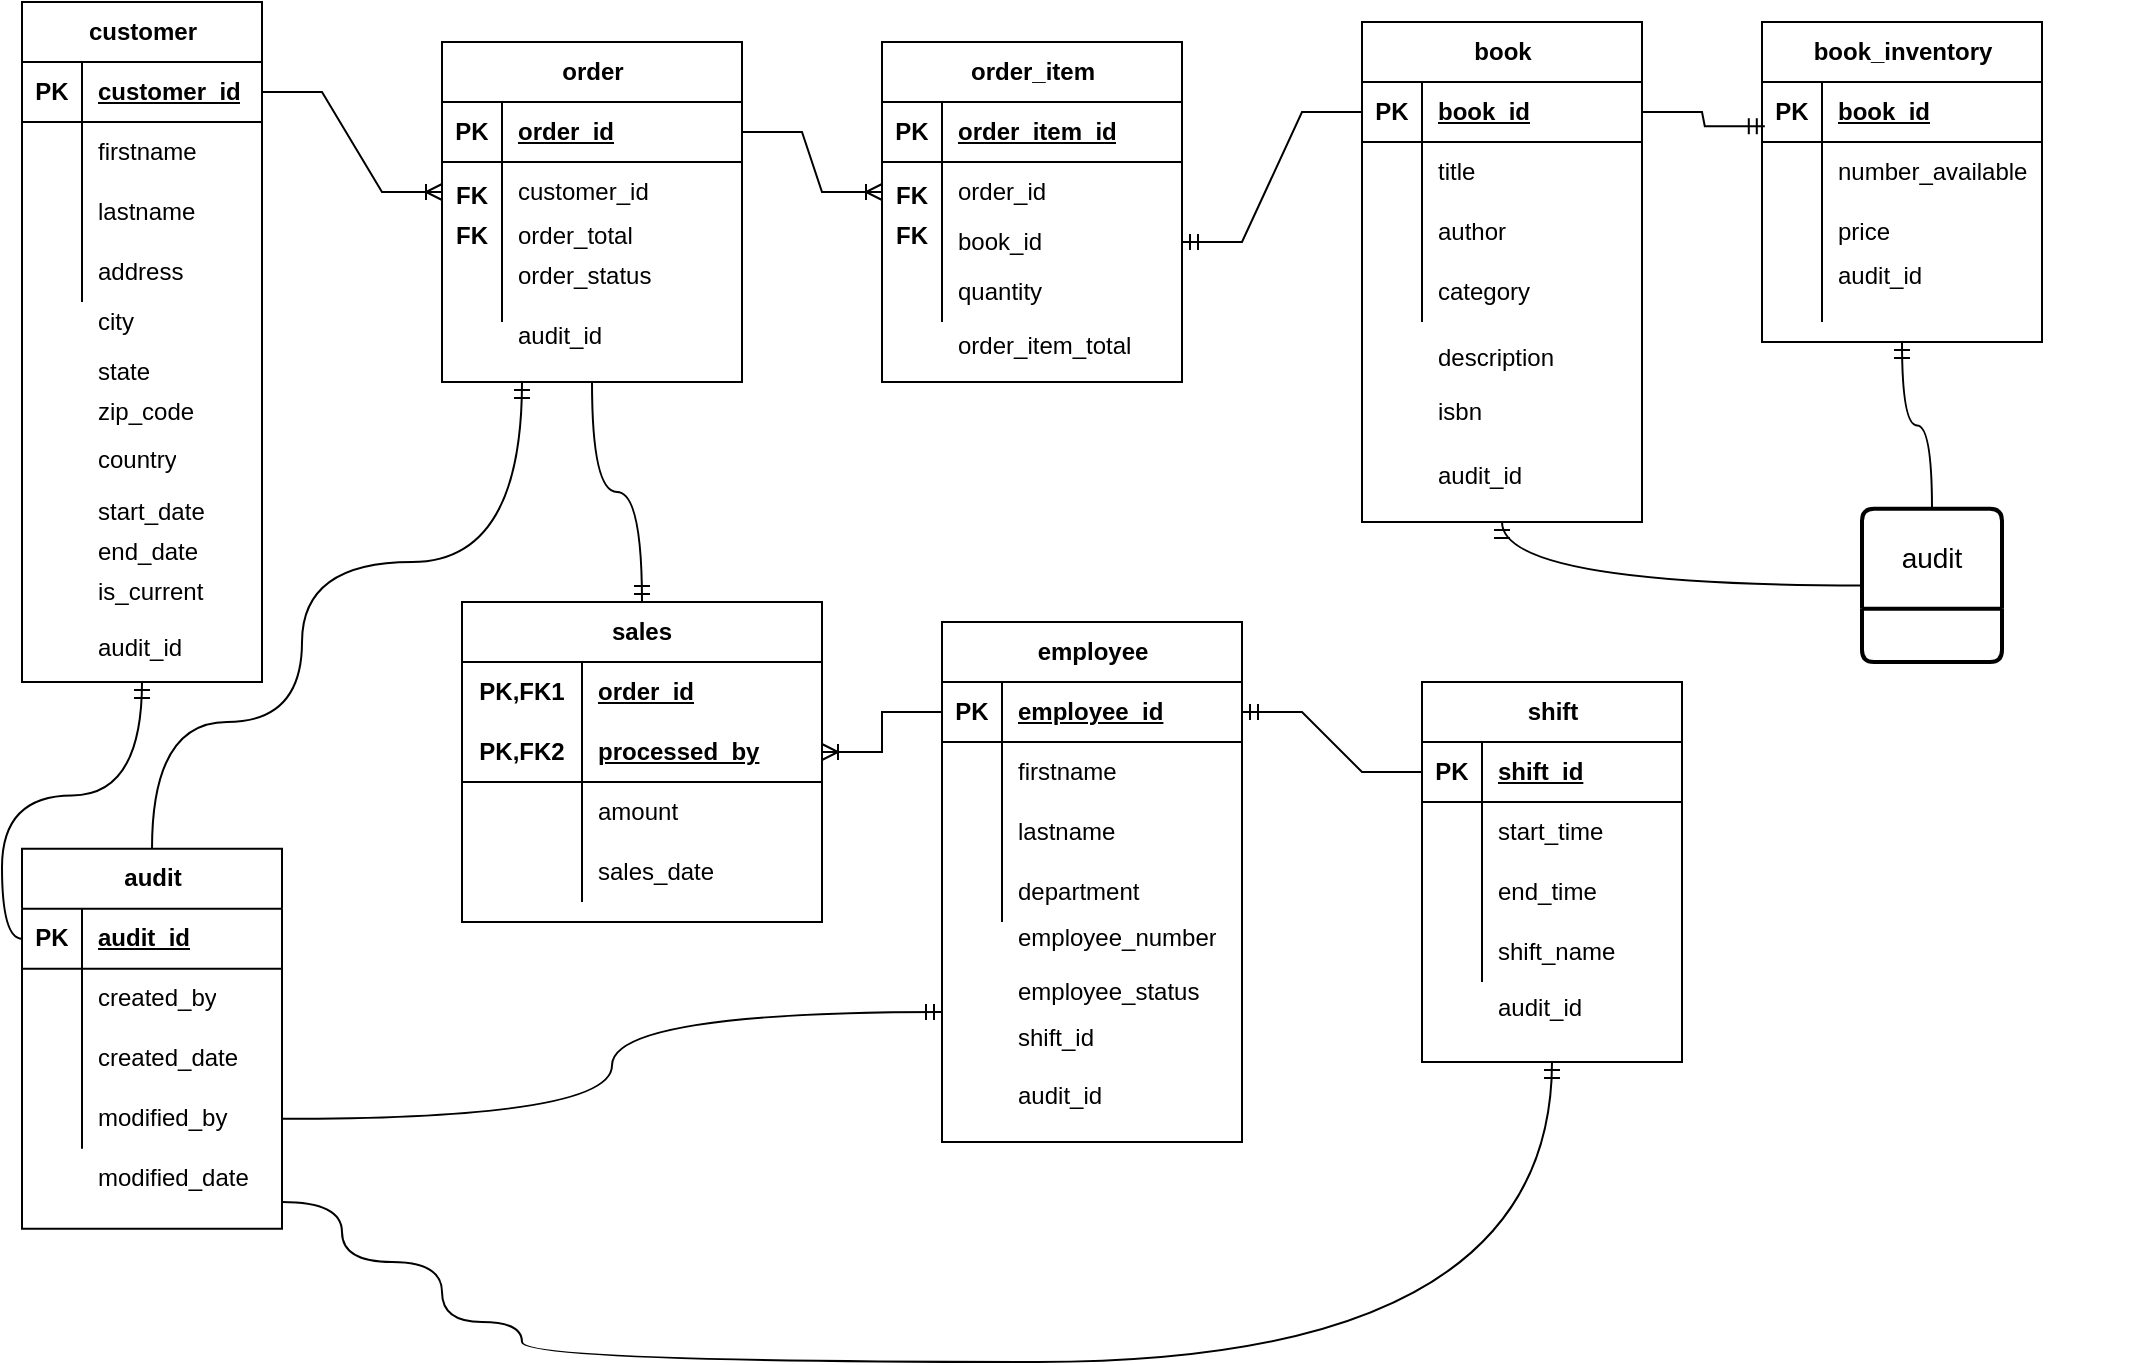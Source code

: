 <mxfile version="24.7.16">
  <diagram name="Page-1" id="mZBxmI2gjJFTbjPJan59">
    <mxGraphModel dx="1238" dy="1202" grid="1" gridSize="10" guides="1" tooltips="1" connect="1" arrows="1" fold="1" page="1" pageScale="1" pageWidth="2336" pageHeight="1654" math="0" shadow="0">
      <root>
        <mxCell id="0" />
        <mxCell id="1" parent="0" />
        <mxCell id="XZFYFBK-q6o-lH9ETKiL-27" value="audit" style="shape=table;startSize=30;container=1;collapsible=1;childLayout=tableLayout;fixedRows=1;rowLines=0;fontStyle=1;align=center;resizeLast=1;html=1;" vertex="1" parent="1">
          <mxGeometry x="60" y="443.41" width="130" height="190" as="geometry" />
        </mxCell>
        <mxCell id="XZFYFBK-q6o-lH9ETKiL-28" value="" style="shape=tableRow;horizontal=0;startSize=0;swimlaneHead=0;swimlaneBody=0;fillColor=none;collapsible=0;dropTarget=0;points=[[0,0.5],[1,0.5]];portConstraint=eastwest;top=0;left=0;right=0;bottom=1;" vertex="1" parent="XZFYFBK-q6o-lH9ETKiL-27">
          <mxGeometry y="30" width="130" height="30" as="geometry" />
        </mxCell>
        <mxCell id="XZFYFBK-q6o-lH9ETKiL-29" value="PK" style="shape=partialRectangle;connectable=0;fillColor=none;top=0;left=0;bottom=0;right=0;fontStyle=1;overflow=hidden;whiteSpace=wrap;html=1;" vertex="1" parent="XZFYFBK-q6o-lH9ETKiL-28">
          <mxGeometry width="30" height="30" as="geometry">
            <mxRectangle width="30" height="30" as="alternateBounds" />
          </mxGeometry>
        </mxCell>
        <mxCell id="XZFYFBK-q6o-lH9ETKiL-30" value="audit_id" style="shape=partialRectangle;connectable=0;fillColor=none;top=0;left=0;bottom=0;right=0;align=left;spacingLeft=6;fontStyle=5;overflow=hidden;whiteSpace=wrap;html=1;" vertex="1" parent="XZFYFBK-q6o-lH9ETKiL-28">
          <mxGeometry x="30" width="100" height="30" as="geometry">
            <mxRectangle width="100" height="30" as="alternateBounds" />
          </mxGeometry>
        </mxCell>
        <mxCell id="XZFYFBK-q6o-lH9ETKiL-31" value="" style="shape=tableRow;horizontal=0;startSize=0;swimlaneHead=0;swimlaneBody=0;fillColor=none;collapsible=0;dropTarget=0;points=[[0,0.5],[1,0.5]];portConstraint=eastwest;top=0;left=0;right=0;bottom=0;" vertex="1" parent="XZFYFBK-q6o-lH9ETKiL-27">
          <mxGeometry y="60" width="130" height="30" as="geometry" />
        </mxCell>
        <mxCell id="XZFYFBK-q6o-lH9ETKiL-32" value="" style="shape=partialRectangle;connectable=0;fillColor=none;top=0;left=0;bottom=0;right=0;editable=1;overflow=hidden;whiteSpace=wrap;html=1;" vertex="1" parent="XZFYFBK-q6o-lH9ETKiL-31">
          <mxGeometry width="30" height="30" as="geometry">
            <mxRectangle width="30" height="30" as="alternateBounds" />
          </mxGeometry>
        </mxCell>
        <mxCell id="XZFYFBK-q6o-lH9ETKiL-33" value="created_by" style="shape=partialRectangle;connectable=0;fillColor=none;top=0;left=0;bottom=0;right=0;align=left;spacingLeft=6;overflow=hidden;whiteSpace=wrap;html=1;" vertex="1" parent="XZFYFBK-q6o-lH9ETKiL-31">
          <mxGeometry x="30" width="100" height="30" as="geometry">
            <mxRectangle width="100" height="30" as="alternateBounds" />
          </mxGeometry>
        </mxCell>
        <mxCell id="XZFYFBK-q6o-lH9ETKiL-34" value="" style="shape=tableRow;horizontal=0;startSize=0;swimlaneHead=0;swimlaneBody=0;fillColor=none;collapsible=0;dropTarget=0;points=[[0,0.5],[1,0.5]];portConstraint=eastwest;top=0;left=0;right=0;bottom=0;" vertex="1" parent="XZFYFBK-q6o-lH9ETKiL-27">
          <mxGeometry y="90" width="130" height="30" as="geometry" />
        </mxCell>
        <mxCell id="XZFYFBK-q6o-lH9ETKiL-35" value="" style="shape=partialRectangle;connectable=0;fillColor=none;top=0;left=0;bottom=0;right=0;editable=1;overflow=hidden;whiteSpace=wrap;html=1;" vertex="1" parent="XZFYFBK-q6o-lH9ETKiL-34">
          <mxGeometry width="30" height="30" as="geometry">
            <mxRectangle width="30" height="30" as="alternateBounds" />
          </mxGeometry>
        </mxCell>
        <mxCell id="XZFYFBK-q6o-lH9ETKiL-36" value="created_date" style="shape=partialRectangle;connectable=0;fillColor=none;top=0;left=0;bottom=0;right=0;align=left;spacingLeft=6;overflow=hidden;whiteSpace=wrap;html=1;" vertex="1" parent="XZFYFBK-q6o-lH9ETKiL-34">
          <mxGeometry x="30" width="100" height="30" as="geometry">
            <mxRectangle width="100" height="30" as="alternateBounds" />
          </mxGeometry>
        </mxCell>
        <mxCell id="XZFYFBK-q6o-lH9ETKiL-37" value="" style="shape=tableRow;horizontal=0;startSize=0;swimlaneHead=0;swimlaneBody=0;fillColor=none;collapsible=0;dropTarget=0;points=[[0,0.5],[1,0.5]];portConstraint=eastwest;top=0;left=0;right=0;bottom=0;" vertex="1" parent="XZFYFBK-q6o-lH9ETKiL-27">
          <mxGeometry y="120" width="130" height="30" as="geometry" />
        </mxCell>
        <mxCell id="XZFYFBK-q6o-lH9ETKiL-38" value="" style="shape=partialRectangle;connectable=0;fillColor=none;top=0;left=0;bottom=0;right=0;editable=1;overflow=hidden;whiteSpace=wrap;html=1;" vertex="1" parent="XZFYFBK-q6o-lH9ETKiL-37">
          <mxGeometry width="30" height="30" as="geometry">
            <mxRectangle width="30" height="30" as="alternateBounds" />
          </mxGeometry>
        </mxCell>
        <mxCell id="XZFYFBK-q6o-lH9ETKiL-39" value="modified_by" style="shape=partialRectangle;connectable=0;fillColor=none;top=0;left=0;bottom=0;right=0;align=left;spacingLeft=6;overflow=hidden;whiteSpace=wrap;html=1;" vertex="1" parent="XZFYFBK-q6o-lH9ETKiL-37">
          <mxGeometry x="30" width="100" height="30" as="geometry">
            <mxRectangle width="100" height="30" as="alternateBounds" />
          </mxGeometry>
        </mxCell>
        <mxCell id="XZFYFBK-q6o-lH9ETKiL-40" value="customer" style="shape=table;startSize=30;container=1;collapsible=1;childLayout=tableLayout;fixedRows=1;rowLines=0;fontStyle=1;align=center;resizeLast=1;html=1;" vertex="1" parent="1">
          <mxGeometry x="60" y="20" width="120" height="340" as="geometry" />
        </mxCell>
        <mxCell id="XZFYFBK-q6o-lH9ETKiL-41" value="" style="shape=tableRow;horizontal=0;startSize=0;swimlaneHead=0;swimlaneBody=0;fillColor=none;collapsible=0;dropTarget=0;points=[[0,0.5],[1,0.5]];portConstraint=eastwest;top=0;left=0;right=0;bottom=1;" vertex="1" parent="XZFYFBK-q6o-lH9ETKiL-40">
          <mxGeometry y="30" width="120" height="30" as="geometry" />
        </mxCell>
        <mxCell id="XZFYFBK-q6o-lH9ETKiL-42" value="PK" style="shape=partialRectangle;connectable=0;fillColor=none;top=0;left=0;bottom=0;right=0;fontStyle=1;overflow=hidden;whiteSpace=wrap;html=1;" vertex="1" parent="XZFYFBK-q6o-lH9ETKiL-41">
          <mxGeometry width="30" height="30" as="geometry">
            <mxRectangle width="30" height="30" as="alternateBounds" />
          </mxGeometry>
        </mxCell>
        <mxCell id="XZFYFBK-q6o-lH9ETKiL-43" value="customer_id" style="shape=partialRectangle;connectable=0;fillColor=none;top=0;left=0;bottom=0;right=0;align=left;spacingLeft=6;fontStyle=5;overflow=hidden;whiteSpace=wrap;html=1;" vertex="1" parent="XZFYFBK-q6o-lH9ETKiL-41">
          <mxGeometry x="30" width="90" height="30" as="geometry">
            <mxRectangle width="90" height="30" as="alternateBounds" />
          </mxGeometry>
        </mxCell>
        <mxCell id="XZFYFBK-q6o-lH9ETKiL-44" value="" style="shape=tableRow;horizontal=0;startSize=0;swimlaneHead=0;swimlaneBody=0;fillColor=none;collapsible=0;dropTarget=0;points=[[0,0.5],[1,0.5]];portConstraint=eastwest;top=0;left=0;right=0;bottom=0;" vertex="1" parent="XZFYFBK-q6o-lH9ETKiL-40">
          <mxGeometry y="60" width="120" height="30" as="geometry" />
        </mxCell>
        <mxCell id="XZFYFBK-q6o-lH9ETKiL-45" value="" style="shape=partialRectangle;connectable=0;fillColor=none;top=0;left=0;bottom=0;right=0;editable=1;overflow=hidden;whiteSpace=wrap;html=1;" vertex="1" parent="XZFYFBK-q6o-lH9ETKiL-44">
          <mxGeometry width="30" height="30" as="geometry">
            <mxRectangle width="30" height="30" as="alternateBounds" />
          </mxGeometry>
        </mxCell>
        <mxCell id="XZFYFBK-q6o-lH9ETKiL-46" value="firstname" style="shape=partialRectangle;connectable=0;fillColor=none;top=0;left=0;bottom=0;right=0;align=left;spacingLeft=6;overflow=hidden;whiteSpace=wrap;html=1;" vertex="1" parent="XZFYFBK-q6o-lH9ETKiL-44">
          <mxGeometry x="30" width="90" height="30" as="geometry">
            <mxRectangle width="90" height="30" as="alternateBounds" />
          </mxGeometry>
        </mxCell>
        <mxCell id="XZFYFBK-q6o-lH9ETKiL-47" value="" style="shape=tableRow;horizontal=0;startSize=0;swimlaneHead=0;swimlaneBody=0;fillColor=none;collapsible=0;dropTarget=0;points=[[0,0.5],[1,0.5]];portConstraint=eastwest;top=0;left=0;right=0;bottom=0;" vertex="1" parent="XZFYFBK-q6o-lH9ETKiL-40">
          <mxGeometry y="90" width="120" height="30" as="geometry" />
        </mxCell>
        <mxCell id="XZFYFBK-q6o-lH9ETKiL-48" value="" style="shape=partialRectangle;connectable=0;fillColor=none;top=0;left=0;bottom=0;right=0;editable=1;overflow=hidden;whiteSpace=wrap;html=1;" vertex="1" parent="XZFYFBK-q6o-lH9ETKiL-47">
          <mxGeometry width="30" height="30" as="geometry">
            <mxRectangle width="30" height="30" as="alternateBounds" />
          </mxGeometry>
        </mxCell>
        <mxCell id="XZFYFBK-q6o-lH9ETKiL-49" value="lastname" style="shape=partialRectangle;connectable=0;fillColor=none;top=0;left=0;bottom=0;right=0;align=left;spacingLeft=6;overflow=hidden;whiteSpace=wrap;html=1;" vertex="1" parent="XZFYFBK-q6o-lH9ETKiL-47">
          <mxGeometry x="30" width="90" height="30" as="geometry">
            <mxRectangle width="90" height="30" as="alternateBounds" />
          </mxGeometry>
        </mxCell>
        <mxCell id="XZFYFBK-q6o-lH9ETKiL-50" value="" style="shape=tableRow;horizontal=0;startSize=0;swimlaneHead=0;swimlaneBody=0;fillColor=none;collapsible=0;dropTarget=0;points=[[0,0.5],[1,0.5]];portConstraint=eastwest;top=0;left=0;right=0;bottom=0;" vertex="1" parent="XZFYFBK-q6o-lH9ETKiL-40">
          <mxGeometry y="120" width="120" height="30" as="geometry" />
        </mxCell>
        <mxCell id="XZFYFBK-q6o-lH9ETKiL-51" value="" style="shape=partialRectangle;connectable=0;fillColor=none;top=0;left=0;bottom=0;right=0;editable=1;overflow=hidden;whiteSpace=wrap;html=1;" vertex="1" parent="XZFYFBK-q6o-lH9ETKiL-50">
          <mxGeometry width="30" height="30" as="geometry">
            <mxRectangle width="30" height="30" as="alternateBounds" />
          </mxGeometry>
        </mxCell>
        <mxCell id="XZFYFBK-q6o-lH9ETKiL-52" value="address" style="shape=partialRectangle;connectable=0;fillColor=none;top=0;left=0;bottom=0;right=0;align=left;spacingLeft=6;overflow=hidden;whiteSpace=wrap;html=1;" vertex="1" parent="XZFYFBK-q6o-lH9ETKiL-50">
          <mxGeometry x="30" width="90" height="30" as="geometry">
            <mxRectangle width="90" height="30" as="alternateBounds" />
          </mxGeometry>
        </mxCell>
        <mxCell id="XZFYFBK-q6o-lH9ETKiL-85" value="sales" style="shape=table;startSize=30;container=1;collapsible=1;childLayout=tableLayout;fixedRows=1;rowLines=0;fontStyle=1;align=center;resizeLast=1;html=1;whiteSpace=wrap;" vertex="1" parent="1">
          <mxGeometry x="280" y="320" width="180" height="160" as="geometry" />
        </mxCell>
        <mxCell id="XZFYFBK-q6o-lH9ETKiL-86" value="" style="shape=tableRow;horizontal=0;startSize=0;swimlaneHead=0;swimlaneBody=0;fillColor=none;collapsible=0;dropTarget=0;points=[[0,0.5],[1,0.5]];portConstraint=eastwest;top=0;left=0;right=0;bottom=0;html=1;" vertex="1" parent="XZFYFBK-q6o-lH9ETKiL-85">
          <mxGeometry y="30" width="180" height="30" as="geometry" />
        </mxCell>
        <mxCell id="XZFYFBK-q6o-lH9ETKiL-87" value="PK,FK1" style="shape=partialRectangle;connectable=0;fillColor=none;top=0;left=0;bottom=0;right=0;fontStyle=1;overflow=hidden;html=1;whiteSpace=wrap;" vertex="1" parent="XZFYFBK-q6o-lH9ETKiL-86">
          <mxGeometry width="60" height="30" as="geometry">
            <mxRectangle width="60" height="30" as="alternateBounds" />
          </mxGeometry>
        </mxCell>
        <mxCell id="XZFYFBK-q6o-lH9ETKiL-88" value="order_id" style="shape=partialRectangle;connectable=0;fillColor=none;top=0;left=0;bottom=0;right=0;align=left;spacingLeft=6;fontStyle=5;overflow=hidden;html=1;whiteSpace=wrap;" vertex="1" parent="XZFYFBK-q6o-lH9ETKiL-86">
          <mxGeometry x="60" width="120" height="30" as="geometry">
            <mxRectangle width="120" height="30" as="alternateBounds" />
          </mxGeometry>
        </mxCell>
        <mxCell id="XZFYFBK-q6o-lH9ETKiL-89" value="" style="shape=tableRow;horizontal=0;startSize=0;swimlaneHead=0;swimlaneBody=0;fillColor=none;collapsible=0;dropTarget=0;points=[[0,0.5],[1,0.5]];portConstraint=eastwest;top=0;left=0;right=0;bottom=1;html=1;" vertex="1" parent="XZFYFBK-q6o-lH9ETKiL-85">
          <mxGeometry y="60" width="180" height="30" as="geometry" />
        </mxCell>
        <mxCell id="XZFYFBK-q6o-lH9ETKiL-90" value="PK,FK2" style="shape=partialRectangle;connectable=0;fillColor=none;top=0;left=0;bottom=0;right=0;fontStyle=1;overflow=hidden;html=1;whiteSpace=wrap;" vertex="1" parent="XZFYFBK-q6o-lH9ETKiL-89">
          <mxGeometry width="60" height="30" as="geometry">
            <mxRectangle width="60" height="30" as="alternateBounds" />
          </mxGeometry>
        </mxCell>
        <mxCell id="XZFYFBK-q6o-lH9ETKiL-91" value="processed_by" style="shape=partialRectangle;connectable=0;fillColor=none;top=0;left=0;bottom=0;right=0;align=left;spacingLeft=6;fontStyle=5;overflow=hidden;html=1;whiteSpace=wrap;" vertex="1" parent="XZFYFBK-q6o-lH9ETKiL-89">
          <mxGeometry x="60" width="120" height="30" as="geometry">
            <mxRectangle width="120" height="30" as="alternateBounds" />
          </mxGeometry>
        </mxCell>
        <mxCell id="XZFYFBK-q6o-lH9ETKiL-92" value="" style="shape=tableRow;horizontal=0;startSize=0;swimlaneHead=0;swimlaneBody=0;fillColor=none;collapsible=0;dropTarget=0;points=[[0,0.5],[1,0.5]];portConstraint=eastwest;top=0;left=0;right=0;bottom=0;html=1;" vertex="1" parent="XZFYFBK-q6o-lH9ETKiL-85">
          <mxGeometry y="90" width="180" height="30" as="geometry" />
        </mxCell>
        <mxCell id="XZFYFBK-q6o-lH9ETKiL-93" value="" style="shape=partialRectangle;connectable=0;fillColor=none;top=0;left=0;bottom=0;right=0;editable=1;overflow=hidden;html=1;whiteSpace=wrap;" vertex="1" parent="XZFYFBK-q6o-lH9ETKiL-92">
          <mxGeometry width="60" height="30" as="geometry">
            <mxRectangle width="60" height="30" as="alternateBounds" />
          </mxGeometry>
        </mxCell>
        <mxCell id="XZFYFBK-q6o-lH9ETKiL-94" value="amount" style="shape=partialRectangle;connectable=0;fillColor=none;top=0;left=0;bottom=0;right=0;align=left;spacingLeft=6;overflow=hidden;html=1;whiteSpace=wrap;" vertex="1" parent="XZFYFBK-q6o-lH9ETKiL-92">
          <mxGeometry x="60" width="120" height="30" as="geometry">
            <mxRectangle width="120" height="30" as="alternateBounds" />
          </mxGeometry>
        </mxCell>
        <mxCell id="XZFYFBK-q6o-lH9ETKiL-95" value="" style="shape=tableRow;horizontal=0;startSize=0;swimlaneHead=0;swimlaneBody=0;fillColor=none;collapsible=0;dropTarget=0;points=[[0,0.5],[1,0.5]];portConstraint=eastwest;top=0;left=0;right=0;bottom=0;html=1;" vertex="1" parent="XZFYFBK-q6o-lH9ETKiL-85">
          <mxGeometry y="120" width="180" height="30" as="geometry" />
        </mxCell>
        <mxCell id="XZFYFBK-q6o-lH9ETKiL-96" value="" style="shape=partialRectangle;connectable=0;fillColor=none;top=0;left=0;bottom=0;right=0;editable=1;overflow=hidden;html=1;whiteSpace=wrap;" vertex="1" parent="XZFYFBK-q6o-lH9ETKiL-95">
          <mxGeometry width="60" height="30" as="geometry">
            <mxRectangle width="60" height="30" as="alternateBounds" />
          </mxGeometry>
        </mxCell>
        <mxCell id="XZFYFBK-q6o-lH9ETKiL-97" value="sales_date" style="shape=partialRectangle;connectable=0;fillColor=none;top=0;left=0;bottom=0;right=0;align=left;spacingLeft=6;overflow=hidden;html=1;whiteSpace=wrap;" vertex="1" parent="XZFYFBK-q6o-lH9ETKiL-95">
          <mxGeometry x="60" width="120" height="30" as="geometry">
            <mxRectangle width="120" height="30" as="alternateBounds" />
          </mxGeometry>
        </mxCell>
        <mxCell id="XZFYFBK-q6o-lH9ETKiL-98" value="" style="group" vertex="1" connectable="0" parent="1">
          <mxGeometry x="770" y="30" width="140" height="280" as="geometry" />
        </mxCell>
        <mxCell id="XZFYFBK-q6o-lH9ETKiL-53" value="book" style="shape=table;startSize=30;container=1;collapsible=1;childLayout=tableLayout;fixedRows=1;rowLines=0;fontStyle=1;align=center;resizeLast=1;html=1;" vertex="1" parent="XZFYFBK-q6o-lH9ETKiL-98">
          <mxGeometry x="-40" width="140" height="250" as="geometry" />
        </mxCell>
        <mxCell id="XZFYFBK-q6o-lH9ETKiL-54" value="" style="shape=tableRow;horizontal=0;startSize=0;swimlaneHead=0;swimlaneBody=0;fillColor=none;collapsible=0;dropTarget=0;points=[[0,0.5],[1,0.5]];portConstraint=eastwest;top=0;left=0;right=0;bottom=1;" vertex="1" parent="XZFYFBK-q6o-lH9ETKiL-53">
          <mxGeometry y="30" width="140" height="30" as="geometry" />
        </mxCell>
        <mxCell id="XZFYFBK-q6o-lH9ETKiL-55" value="PK" style="shape=partialRectangle;connectable=0;fillColor=none;top=0;left=0;bottom=0;right=0;fontStyle=1;overflow=hidden;whiteSpace=wrap;html=1;" vertex="1" parent="XZFYFBK-q6o-lH9ETKiL-54">
          <mxGeometry width="30" height="30" as="geometry">
            <mxRectangle width="30" height="30" as="alternateBounds" />
          </mxGeometry>
        </mxCell>
        <mxCell id="XZFYFBK-q6o-lH9ETKiL-56" value="book_id" style="shape=partialRectangle;connectable=0;fillColor=none;top=0;left=0;bottom=0;right=0;align=left;spacingLeft=6;fontStyle=5;overflow=hidden;whiteSpace=wrap;html=1;" vertex="1" parent="XZFYFBK-q6o-lH9ETKiL-54">
          <mxGeometry x="30" width="110" height="30" as="geometry">
            <mxRectangle width="110" height="30" as="alternateBounds" />
          </mxGeometry>
        </mxCell>
        <mxCell id="XZFYFBK-q6o-lH9ETKiL-57" value="" style="shape=tableRow;horizontal=0;startSize=0;swimlaneHead=0;swimlaneBody=0;fillColor=none;collapsible=0;dropTarget=0;points=[[0,0.5],[1,0.5]];portConstraint=eastwest;top=0;left=0;right=0;bottom=0;" vertex="1" parent="XZFYFBK-q6o-lH9ETKiL-53">
          <mxGeometry y="60" width="140" height="30" as="geometry" />
        </mxCell>
        <mxCell id="XZFYFBK-q6o-lH9ETKiL-58" value="" style="shape=partialRectangle;connectable=0;fillColor=none;top=0;left=0;bottom=0;right=0;editable=1;overflow=hidden;whiteSpace=wrap;html=1;" vertex="1" parent="XZFYFBK-q6o-lH9ETKiL-57">
          <mxGeometry width="30" height="30" as="geometry">
            <mxRectangle width="30" height="30" as="alternateBounds" />
          </mxGeometry>
        </mxCell>
        <mxCell id="XZFYFBK-q6o-lH9ETKiL-59" value="title" style="shape=partialRectangle;connectable=0;fillColor=none;top=0;left=0;bottom=0;right=0;align=left;spacingLeft=6;overflow=hidden;whiteSpace=wrap;html=1;" vertex="1" parent="XZFYFBK-q6o-lH9ETKiL-57">
          <mxGeometry x="30" width="110" height="30" as="geometry">
            <mxRectangle width="110" height="30" as="alternateBounds" />
          </mxGeometry>
        </mxCell>
        <mxCell id="XZFYFBK-q6o-lH9ETKiL-60" value="" style="shape=tableRow;horizontal=0;startSize=0;swimlaneHead=0;swimlaneBody=0;fillColor=none;collapsible=0;dropTarget=0;points=[[0,0.5],[1,0.5]];portConstraint=eastwest;top=0;left=0;right=0;bottom=0;" vertex="1" parent="XZFYFBK-q6o-lH9ETKiL-53">
          <mxGeometry y="90" width="140" height="30" as="geometry" />
        </mxCell>
        <mxCell id="XZFYFBK-q6o-lH9ETKiL-61" value="" style="shape=partialRectangle;connectable=0;fillColor=none;top=0;left=0;bottom=0;right=0;editable=1;overflow=hidden;whiteSpace=wrap;html=1;" vertex="1" parent="XZFYFBK-q6o-lH9ETKiL-60">
          <mxGeometry width="30" height="30" as="geometry">
            <mxRectangle width="30" height="30" as="alternateBounds" />
          </mxGeometry>
        </mxCell>
        <mxCell id="XZFYFBK-q6o-lH9ETKiL-62" value="author" style="shape=partialRectangle;connectable=0;fillColor=none;top=0;left=0;bottom=0;right=0;align=left;spacingLeft=6;overflow=hidden;whiteSpace=wrap;html=1;" vertex="1" parent="XZFYFBK-q6o-lH9ETKiL-60">
          <mxGeometry x="30" width="110" height="30" as="geometry">
            <mxRectangle width="110" height="30" as="alternateBounds" />
          </mxGeometry>
        </mxCell>
        <mxCell id="XZFYFBK-q6o-lH9ETKiL-63" value="" style="shape=tableRow;horizontal=0;startSize=0;swimlaneHead=0;swimlaneBody=0;fillColor=none;collapsible=0;dropTarget=0;points=[[0,0.5],[1,0.5]];portConstraint=eastwest;top=0;left=0;right=0;bottom=0;" vertex="1" parent="XZFYFBK-q6o-lH9ETKiL-53">
          <mxGeometry y="120" width="140" height="30" as="geometry" />
        </mxCell>
        <mxCell id="XZFYFBK-q6o-lH9ETKiL-64" value="" style="shape=partialRectangle;connectable=0;fillColor=none;top=0;left=0;bottom=0;right=0;editable=1;overflow=hidden;whiteSpace=wrap;html=1;" vertex="1" parent="XZFYFBK-q6o-lH9ETKiL-63">
          <mxGeometry width="30" height="30" as="geometry">
            <mxRectangle width="30" height="30" as="alternateBounds" />
          </mxGeometry>
        </mxCell>
        <mxCell id="XZFYFBK-q6o-lH9ETKiL-65" value="category" style="shape=partialRectangle;connectable=0;fillColor=none;top=0;left=0;bottom=0;right=0;align=left;spacingLeft=6;overflow=hidden;whiteSpace=wrap;html=1;" vertex="1" parent="XZFYFBK-q6o-lH9ETKiL-63">
          <mxGeometry x="30" width="110" height="30" as="geometry">
            <mxRectangle width="110" height="30" as="alternateBounds" />
          </mxGeometry>
        </mxCell>
        <mxCell id="XZFYFBK-q6o-lH9ETKiL-79" value="description" style="shape=partialRectangle;connectable=0;fillColor=none;top=0;left=0;bottom=0;right=0;align=left;spacingLeft=6;overflow=hidden;whiteSpace=wrap;html=1;" vertex="1" parent="XZFYFBK-q6o-lH9ETKiL-98">
          <mxGeometry x="-10" y="150.001" width="90" height="36.818" as="geometry">
            <mxRectangle width="150" height="30" as="alternateBounds" />
          </mxGeometry>
        </mxCell>
        <mxCell id="XZFYFBK-q6o-lH9ETKiL-80" value="isbn" style="shape=partialRectangle;connectable=0;fillColor=none;top=0;left=0;bottom=0;right=0;align=left;spacingLeft=6;overflow=hidden;whiteSpace=wrap;html=1;" vertex="1" parent="XZFYFBK-q6o-lH9ETKiL-98">
          <mxGeometry x="-10" y="176.819" width="90" height="36.818" as="geometry">
            <mxRectangle width="150" height="30" as="alternateBounds" />
          </mxGeometry>
        </mxCell>
        <mxCell id="XZFYFBK-q6o-lH9ETKiL-141" value="audit_id" style="shape=partialRectangle;connectable=0;fillColor=none;top=0;left=0;bottom=0;right=0;align=left;spacingLeft=6;overflow=hidden;whiteSpace=wrap;html=1;" vertex="1" parent="XZFYFBK-q6o-lH9ETKiL-98">
          <mxGeometry x="-10" y="210" width="100" height="33.75" as="geometry">
            <mxRectangle width="150" height="30" as="alternateBounds" />
          </mxGeometry>
        </mxCell>
        <mxCell id="XZFYFBK-q6o-lH9ETKiL-101" value="modified_date" style="shape=partialRectangle;connectable=0;fillColor=none;top=0;left=0;bottom=0;right=0;align=left;spacingLeft=6;overflow=hidden;whiteSpace=wrap;html=1;" vertex="1" parent="1">
          <mxGeometry x="90" y="593.41" width="90" height="30" as="geometry">
            <mxRectangle width="150" height="30" as="alternateBounds" />
          </mxGeometry>
        </mxCell>
        <mxCell id="XZFYFBK-q6o-lH9ETKiL-105" value="shift" style="shape=table;startSize=30;container=1;collapsible=1;childLayout=tableLayout;fixedRows=1;rowLines=0;fontStyle=1;align=center;resizeLast=1;html=1;" vertex="1" parent="1">
          <mxGeometry x="760" y="360" width="130" height="190" as="geometry" />
        </mxCell>
        <mxCell id="XZFYFBK-q6o-lH9ETKiL-106" value="" style="shape=tableRow;horizontal=0;startSize=0;swimlaneHead=0;swimlaneBody=0;fillColor=none;collapsible=0;dropTarget=0;points=[[0,0.5],[1,0.5]];portConstraint=eastwest;top=0;left=0;right=0;bottom=1;" vertex="1" parent="XZFYFBK-q6o-lH9ETKiL-105">
          <mxGeometry y="30" width="130" height="30" as="geometry" />
        </mxCell>
        <mxCell id="XZFYFBK-q6o-lH9ETKiL-107" value="PK" style="shape=partialRectangle;connectable=0;fillColor=none;top=0;left=0;bottom=0;right=0;fontStyle=1;overflow=hidden;whiteSpace=wrap;html=1;" vertex="1" parent="XZFYFBK-q6o-lH9ETKiL-106">
          <mxGeometry width="30" height="30" as="geometry">
            <mxRectangle width="30" height="30" as="alternateBounds" />
          </mxGeometry>
        </mxCell>
        <mxCell id="XZFYFBK-q6o-lH9ETKiL-108" value="shift_id" style="shape=partialRectangle;connectable=0;fillColor=none;top=0;left=0;bottom=0;right=0;align=left;spacingLeft=6;fontStyle=5;overflow=hidden;whiteSpace=wrap;html=1;" vertex="1" parent="XZFYFBK-q6o-lH9ETKiL-106">
          <mxGeometry x="30" width="100" height="30" as="geometry">
            <mxRectangle width="100" height="30" as="alternateBounds" />
          </mxGeometry>
        </mxCell>
        <mxCell id="XZFYFBK-q6o-lH9ETKiL-109" value="" style="shape=tableRow;horizontal=0;startSize=0;swimlaneHead=0;swimlaneBody=0;fillColor=none;collapsible=0;dropTarget=0;points=[[0,0.5],[1,0.5]];portConstraint=eastwest;top=0;left=0;right=0;bottom=0;" vertex="1" parent="XZFYFBK-q6o-lH9ETKiL-105">
          <mxGeometry y="60" width="130" height="30" as="geometry" />
        </mxCell>
        <mxCell id="XZFYFBK-q6o-lH9ETKiL-110" value="" style="shape=partialRectangle;connectable=0;fillColor=none;top=0;left=0;bottom=0;right=0;editable=1;overflow=hidden;whiteSpace=wrap;html=1;" vertex="1" parent="XZFYFBK-q6o-lH9ETKiL-109">
          <mxGeometry width="30" height="30" as="geometry">
            <mxRectangle width="30" height="30" as="alternateBounds" />
          </mxGeometry>
        </mxCell>
        <mxCell id="XZFYFBK-q6o-lH9ETKiL-111" value="start_time" style="shape=partialRectangle;connectable=0;fillColor=none;top=0;left=0;bottom=0;right=0;align=left;spacingLeft=6;overflow=hidden;whiteSpace=wrap;html=1;" vertex="1" parent="XZFYFBK-q6o-lH9ETKiL-109">
          <mxGeometry x="30" width="100" height="30" as="geometry">
            <mxRectangle width="100" height="30" as="alternateBounds" />
          </mxGeometry>
        </mxCell>
        <mxCell id="XZFYFBK-q6o-lH9ETKiL-112" value="" style="shape=tableRow;horizontal=0;startSize=0;swimlaneHead=0;swimlaneBody=0;fillColor=none;collapsible=0;dropTarget=0;points=[[0,0.5],[1,0.5]];portConstraint=eastwest;top=0;left=0;right=0;bottom=0;" vertex="1" parent="XZFYFBK-q6o-lH9ETKiL-105">
          <mxGeometry y="90" width="130" height="30" as="geometry" />
        </mxCell>
        <mxCell id="XZFYFBK-q6o-lH9ETKiL-113" value="" style="shape=partialRectangle;connectable=0;fillColor=none;top=0;left=0;bottom=0;right=0;editable=1;overflow=hidden;whiteSpace=wrap;html=1;" vertex="1" parent="XZFYFBK-q6o-lH9ETKiL-112">
          <mxGeometry width="30" height="30" as="geometry">
            <mxRectangle width="30" height="30" as="alternateBounds" />
          </mxGeometry>
        </mxCell>
        <mxCell id="XZFYFBK-q6o-lH9ETKiL-114" value="end_time" style="shape=partialRectangle;connectable=0;fillColor=none;top=0;left=0;bottom=0;right=0;align=left;spacingLeft=6;overflow=hidden;whiteSpace=wrap;html=1;" vertex="1" parent="XZFYFBK-q6o-lH9ETKiL-112">
          <mxGeometry x="30" width="100" height="30" as="geometry">
            <mxRectangle width="100" height="30" as="alternateBounds" />
          </mxGeometry>
        </mxCell>
        <mxCell id="XZFYFBK-q6o-lH9ETKiL-115" value="" style="shape=tableRow;horizontal=0;startSize=0;swimlaneHead=0;swimlaneBody=0;fillColor=none;collapsible=0;dropTarget=0;points=[[0,0.5],[1,0.5]];portConstraint=eastwest;top=0;left=0;right=0;bottom=0;" vertex="1" parent="XZFYFBK-q6o-lH9ETKiL-105">
          <mxGeometry y="120" width="130" height="30" as="geometry" />
        </mxCell>
        <mxCell id="XZFYFBK-q6o-lH9ETKiL-116" value="" style="shape=partialRectangle;connectable=0;fillColor=none;top=0;left=0;bottom=0;right=0;editable=1;overflow=hidden;whiteSpace=wrap;html=1;" vertex="1" parent="XZFYFBK-q6o-lH9ETKiL-115">
          <mxGeometry width="30" height="30" as="geometry">
            <mxRectangle width="30" height="30" as="alternateBounds" />
          </mxGeometry>
        </mxCell>
        <mxCell id="XZFYFBK-q6o-lH9ETKiL-117" value="shift_name" style="shape=partialRectangle;connectable=0;fillColor=none;top=0;left=0;bottom=0;right=0;align=left;spacingLeft=6;overflow=hidden;whiteSpace=wrap;html=1;" vertex="1" parent="XZFYFBK-q6o-lH9ETKiL-115">
          <mxGeometry x="30" width="100" height="30" as="geometry">
            <mxRectangle width="100" height="30" as="alternateBounds" />
          </mxGeometry>
        </mxCell>
        <mxCell id="XZFYFBK-q6o-lH9ETKiL-1" value="employee" style="shape=table;startSize=30;container=1;collapsible=1;childLayout=tableLayout;fixedRows=1;rowLines=0;fontStyle=1;align=center;resizeLast=1;html=1;" vertex="1" parent="1">
          <mxGeometry x="520" y="330" width="150" height="260" as="geometry" />
        </mxCell>
        <mxCell id="XZFYFBK-q6o-lH9ETKiL-2" value="" style="shape=tableRow;horizontal=0;startSize=0;swimlaneHead=0;swimlaneBody=0;fillColor=none;collapsible=0;dropTarget=0;points=[[0,0.5],[1,0.5]];portConstraint=eastwest;top=0;left=0;right=0;bottom=1;" vertex="1" parent="XZFYFBK-q6o-lH9ETKiL-1">
          <mxGeometry y="30" width="150" height="30" as="geometry" />
        </mxCell>
        <mxCell id="XZFYFBK-q6o-lH9ETKiL-3" value="PK" style="shape=partialRectangle;connectable=0;fillColor=none;top=0;left=0;bottom=0;right=0;fontStyle=1;overflow=hidden;whiteSpace=wrap;html=1;" vertex="1" parent="XZFYFBK-q6o-lH9ETKiL-2">
          <mxGeometry width="30" height="30" as="geometry">
            <mxRectangle width="30" height="30" as="alternateBounds" />
          </mxGeometry>
        </mxCell>
        <mxCell id="XZFYFBK-q6o-lH9ETKiL-4" value="employee_id" style="shape=partialRectangle;connectable=0;fillColor=none;top=0;left=0;bottom=0;right=0;align=left;spacingLeft=6;fontStyle=5;overflow=hidden;whiteSpace=wrap;html=1;" vertex="1" parent="XZFYFBK-q6o-lH9ETKiL-2">
          <mxGeometry x="30" width="120" height="30" as="geometry">
            <mxRectangle width="120" height="30" as="alternateBounds" />
          </mxGeometry>
        </mxCell>
        <mxCell id="XZFYFBK-q6o-lH9ETKiL-5" value="" style="shape=tableRow;horizontal=0;startSize=0;swimlaneHead=0;swimlaneBody=0;fillColor=none;collapsible=0;dropTarget=0;points=[[0,0.5],[1,0.5]];portConstraint=eastwest;top=0;left=0;right=0;bottom=0;" vertex="1" parent="XZFYFBK-q6o-lH9ETKiL-1">
          <mxGeometry y="60" width="150" height="30" as="geometry" />
        </mxCell>
        <mxCell id="XZFYFBK-q6o-lH9ETKiL-6" value="" style="shape=partialRectangle;connectable=0;fillColor=none;top=0;left=0;bottom=0;right=0;editable=1;overflow=hidden;whiteSpace=wrap;html=1;" vertex="1" parent="XZFYFBK-q6o-lH9ETKiL-5">
          <mxGeometry width="30" height="30" as="geometry">
            <mxRectangle width="30" height="30" as="alternateBounds" />
          </mxGeometry>
        </mxCell>
        <mxCell id="XZFYFBK-q6o-lH9ETKiL-7" value="firstname" style="shape=partialRectangle;connectable=0;fillColor=none;top=0;left=0;bottom=0;right=0;align=left;spacingLeft=6;overflow=hidden;whiteSpace=wrap;html=1;" vertex="1" parent="XZFYFBK-q6o-lH9ETKiL-5">
          <mxGeometry x="30" width="120" height="30" as="geometry">
            <mxRectangle width="120" height="30" as="alternateBounds" />
          </mxGeometry>
        </mxCell>
        <mxCell id="XZFYFBK-q6o-lH9ETKiL-8" value="" style="shape=tableRow;horizontal=0;startSize=0;swimlaneHead=0;swimlaneBody=0;fillColor=none;collapsible=0;dropTarget=0;points=[[0,0.5],[1,0.5]];portConstraint=eastwest;top=0;left=0;right=0;bottom=0;" vertex="1" parent="XZFYFBK-q6o-lH9ETKiL-1">
          <mxGeometry y="90" width="150" height="30" as="geometry" />
        </mxCell>
        <mxCell id="XZFYFBK-q6o-lH9ETKiL-9" value="" style="shape=partialRectangle;connectable=0;fillColor=none;top=0;left=0;bottom=0;right=0;editable=1;overflow=hidden;whiteSpace=wrap;html=1;" vertex="1" parent="XZFYFBK-q6o-lH9ETKiL-8">
          <mxGeometry width="30" height="30" as="geometry">
            <mxRectangle width="30" height="30" as="alternateBounds" />
          </mxGeometry>
        </mxCell>
        <mxCell id="XZFYFBK-q6o-lH9ETKiL-10" value="lastname" style="shape=partialRectangle;connectable=0;fillColor=none;top=0;left=0;bottom=0;right=0;align=left;spacingLeft=6;overflow=hidden;whiteSpace=wrap;html=1;" vertex="1" parent="XZFYFBK-q6o-lH9ETKiL-8">
          <mxGeometry x="30" width="120" height="30" as="geometry">
            <mxRectangle width="120" height="30" as="alternateBounds" />
          </mxGeometry>
        </mxCell>
        <mxCell id="XZFYFBK-q6o-lH9ETKiL-11" value="" style="shape=tableRow;horizontal=0;startSize=0;swimlaneHead=0;swimlaneBody=0;fillColor=none;collapsible=0;dropTarget=0;points=[[0,0.5],[1,0.5]];portConstraint=eastwest;top=0;left=0;right=0;bottom=0;" vertex="1" parent="XZFYFBK-q6o-lH9ETKiL-1">
          <mxGeometry y="120" width="150" height="30" as="geometry" />
        </mxCell>
        <mxCell id="XZFYFBK-q6o-lH9ETKiL-12" value="" style="shape=partialRectangle;connectable=0;fillColor=none;top=0;left=0;bottom=0;right=0;editable=1;overflow=hidden;whiteSpace=wrap;html=1;" vertex="1" parent="XZFYFBK-q6o-lH9ETKiL-11">
          <mxGeometry width="30" height="30" as="geometry">
            <mxRectangle width="30" height="30" as="alternateBounds" />
          </mxGeometry>
        </mxCell>
        <mxCell id="XZFYFBK-q6o-lH9ETKiL-13" value="department" style="shape=partialRectangle;connectable=0;fillColor=none;top=0;left=0;bottom=0;right=0;align=left;spacingLeft=6;overflow=hidden;whiteSpace=wrap;html=1;" vertex="1" parent="XZFYFBK-q6o-lH9ETKiL-11">
          <mxGeometry x="30" width="120" height="30" as="geometry">
            <mxRectangle width="120" height="30" as="alternateBounds" />
          </mxGeometry>
        </mxCell>
        <mxCell id="XZFYFBK-q6o-lH9ETKiL-81" value="employee_status" style="shape=partialRectangle;connectable=0;fillColor=none;top=0;left=0;bottom=0;right=0;align=left;spacingLeft=6;overflow=hidden;whiteSpace=wrap;html=1;" vertex="1" parent="1">
          <mxGeometry x="550" y="496.591" width="150" height="36.818" as="geometry">
            <mxRectangle width="150" height="30" as="alternateBounds" />
          </mxGeometry>
        </mxCell>
        <mxCell id="XZFYFBK-q6o-lH9ETKiL-82" value="shift_id" style="shape=partialRectangle;connectable=0;fillColor=none;top=0;left=0;bottom=0;right=0;align=left;spacingLeft=6;overflow=hidden;whiteSpace=wrap;html=1;" vertex="1" parent="1">
          <mxGeometry x="550" y="520" width="90" height="36.82" as="geometry">
            <mxRectangle width="150" height="30" as="alternateBounds" />
          </mxGeometry>
        </mxCell>
        <mxCell id="XZFYFBK-q6o-lH9ETKiL-121" value="employee_number" style="shape=partialRectangle;connectable=0;fillColor=none;top=0;left=0;bottom=0;right=0;align=left;spacingLeft=6;overflow=hidden;whiteSpace=wrap;html=1;" vertex="1" parent="1">
          <mxGeometry x="550" y="470" width="120" height="36.82" as="geometry">
            <mxRectangle width="150" height="30" as="alternateBounds" />
          </mxGeometry>
        </mxCell>
        <mxCell id="XZFYFBK-q6o-lH9ETKiL-123" value="" style="group" vertex="1" connectable="0" parent="1">
          <mxGeometry x="980" y="30" width="140" height="320" as="geometry" />
        </mxCell>
        <mxCell id="XZFYFBK-q6o-lH9ETKiL-124" value="book_inventory" style="shape=table;startSize=30;container=1;collapsible=1;childLayout=tableLayout;fixedRows=1;rowLines=0;fontStyle=1;align=center;resizeLast=1;html=1;" vertex="1" parent="XZFYFBK-q6o-lH9ETKiL-123">
          <mxGeometry x="-50" width="140" height="160" as="geometry" />
        </mxCell>
        <mxCell id="XZFYFBK-q6o-lH9ETKiL-125" value="" style="shape=tableRow;horizontal=0;startSize=0;swimlaneHead=0;swimlaneBody=0;fillColor=none;collapsible=0;dropTarget=0;points=[[0,0.5],[1,0.5]];portConstraint=eastwest;top=0;left=0;right=0;bottom=1;" vertex="1" parent="XZFYFBK-q6o-lH9ETKiL-124">
          <mxGeometry y="30" width="140" height="30" as="geometry" />
        </mxCell>
        <mxCell id="XZFYFBK-q6o-lH9ETKiL-126" value="PK" style="shape=partialRectangle;connectable=0;fillColor=none;top=0;left=0;bottom=0;right=0;fontStyle=1;overflow=hidden;whiteSpace=wrap;html=1;" vertex="1" parent="XZFYFBK-q6o-lH9ETKiL-125">
          <mxGeometry width="30" height="30" as="geometry">
            <mxRectangle width="30" height="30" as="alternateBounds" />
          </mxGeometry>
        </mxCell>
        <mxCell id="XZFYFBK-q6o-lH9ETKiL-127" value="book_id" style="shape=partialRectangle;connectable=0;fillColor=none;top=0;left=0;bottom=0;right=0;align=left;spacingLeft=6;fontStyle=5;overflow=hidden;whiteSpace=wrap;html=1;" vertex="1" parent="XZFYFBK-q6o-lH9ETKiL-125">
          <mxGeometry x="30" width="110" height="30" as="geometry">
            <mxRectangle width="110" height="30" as="alternateBounds" />
          </mxGeometry>
        </mxCell>
        <mxCell id="XZFYFBK-q6o-lH9ETKiL-128" value="" style="shape=tableRow;horizontal=0;startSize=0;swimlaneHead=0;swimlaneBody=0;fillColor=none;collapsible=0;dropTarget=0;points=[[0,0.5],[1,0.5]];portConstraint=eastwest;top=0;left=0;right=0;bottom=0;" vertex="1" parent="XZFYFBK-q6o-lH9ETKiL-124">
          <mxGeometry y="60" width="140" height="30" as="geometry" />
        </mxCell>
        <mxCell id="XZFYFBK-q6o-lH9ETKiL-129" value="" style="shape=partialRectangle;connectable=0;fillColor=none;top=0;left=0;bottom=0;right=0;editable=1;overflow=hidden;whiteSpace=wrap;html=1;" vertex="1" parent="XZFYFBK-q6o-lH9ETKiL-128">
          <mxGeometry width="30" height="30" as="geometry">
            <mxRectangle width="30" height="30" as="alternateBounds" />
          </mxGeometry>
        </mxCell>
        <mxCell id="XZFYFBK-q6o-lH9ETKiL-130" value="number_available" style="shape=partialRectangle;connectable=0;fillColor=none;top=0;left=0;bottom=0;right=0;align=left;spacingLeft=6;overflow=hidden;whiteSpace=wrap;html=1;" vertex="1" parent="XZFYFBK-q6o-lH9ETKiL-128">
          <mxGeometry x="30" width="110" height="30" as="geometry">
            <mxRectangle width="110" height="30" as="alternateBounds" />
          </mxGeometry>
        </mxCell>
        <mxCell id="XZFYFBK-q6o-lH9ETKiL-131" value="" style="shape=tableRow;horizontal=0;startSize=0;swimlaneHead=0;swimlaneBody=0;fillColor=none;collapsible=0;dropTarget=0;points=[[0,0.5],[1,0.5]];portConstraint=eastwest;top=0;left=0;right=0;bottom=0;" vertex="1" parent="XZFYFBK-q6o-lH9ETKiL-124">
          <mxGeometry y="90" width="140" height="30" as="geometry" />
        </mxCell>
        <mxCell id="XZFYFBK-q6o-lH9ETKiL-132" value="" style="shape=partialRectangle;connectable=0;fillColor=none;top=0;left=0;bottom=0;right=0;editable=1;overflow=hidden;whiteSpace=wrap;html=1;" vertex="1" parent="XZFYFBK-q6o-lH9ETKiL-131">
          <mxGeometry width="30" height="30" as="geometry">
            <mxRectangle width="30" height="30" as="alternateBounds" />
          </mxGeometry>
        </mxCell>
        <mxCell id="XZFYFBK-q6o-lH9ETKiL-133" value="price" style="shape=partialRectangle;connectable=0;fillColor=none;top=0;left=0;bottom=0;right=0;align=left;spacingLeft=6;overflow=hidden;whiteSpace=wrap;html=1;" vertex="1" parent="XZFYFBK-q6o-lH9ETKiL-131">
          <mxGeometry x="30" width="110" height="30" as="geometry">
            <mxRectangle width="110" height="30" as="alternateBounds" />
          </mxGeometry>
        </mxCell>
        <mxCell id="XZFYFBK-q6o-lH9ETKiL-134" value="" style="shape=tableRow;horizontal=0;startSize=0;swimlaneHead=0;swimlaneBody=0;fillColor=none;collapsible=0;dropTarget=0;points=[[0,0.5],[1,0.5]];portConstraint=eastwest;top=0;left=0;right=0;bottom=0;" vertex="1" parent="XZFYFBK-q6o-lH9ETKiL-124">
          <mxGeometry y="120" width="140" height="30" as="geometry" />
        </mxCell>
        <mxCell id="XZFYFBK-q6o-lH9ETKiL-135" value="" style="shape=partialRectangle;connectable=0;fillColor=none;top=0;left=0;bottom=0;right=0;editable=1;overflow=hidden;whiteSpace=wrap;html=1;" vertex="1" parent="XZFYFBK-q6o-lH9ETKiL-134">
          <mxGeometry width="30" height="30" as="geometry">
            <mxRectangle width="30" height="30" as="alternateBounds" />
          </mxGeometry>
        </mxCell>
        <mxCell id="XZFYFBK-q6o-lH9ETKiL-136" value="" style="shape=partialRectangle;connectable=0;fillColor=none;top=0;left=0;bottom=0;right=0;align=left;spacingLeft=6;overflow=hidden;whiteSpace=wrap;html=1;" vertex="1" parent="XZFYFBK-q6o-lH9ETKiL-134">
          <mxGeometry x="30" width="110" height="30" as="geometry">
            <mxRectangle width="110" height="30" as="alternateBounds" />
          </mxGeometry>
        </mxCell>
        <mxCell id="XZFYFBK-q6o-lH9ETKiL-142" value="audit_id" style="shape=partialRectangle;connectable=0;fillColor=none;top=0;left=0;bottom=0;right=0;align=left;spacingLeft=6;overflow=hidden;whiteSpace=wrap;html=1;" vertex="1" parent="XZFYFBK-q6o-lH9ETKiL-123">
          <mxGeometry x="-20" y="110" width="100" height="33.75" as="geometry">
            <mxRectangle width="150" height="30" as="alternateBounds" />
          </mxGeometry>
        </mxCell>
        <mxCell id="XZFYFBK-q6o-lH9ETKiL-185" value="audit" style="swimlane;childLayout=stackLayout;horizontal=1;startSize=50;horizontalStack=0;rounded=1;fontSize=14;fontStyle=0;strokeWidth=2;resizeParent=0;resizeLast=1;shadow=0;dashed=0;align=center;arcSize=4;whiteSpace=wrap;html=1;" vertex="1" parent="XZFYFBK-q6o-lH9ETKiL-123">
          <mxGeometry y="243.41" width="70" height="76.59" as="geometry" />
        </mxCell>
        <mxCell id="XZFYFBK-q6o-lH9ETKiL-186" value="&lt;div&gt;&lt;br/&gt;&lt;/div&gt;" style="align=left;strokeColor=none;fillColor=none;spacingLeft=4;fontSize=12;verticalAlign=top;resizable=0;rotatable=0;part=1;html=1;" vertex="1" parent="XZFYFBK-q6o-lH9ETKiL-185">
          <mxGeometry y="50" width="70" height="26.59" as="geometry" />
        </mxCell>
        <mxCell id="XZFYFBK-q6o-lH9ETKiL-188" value="" style="edgeStyle=orthogonalEdgeStyle;fontSize=12;html=1;endArrow=ERmandOne;rounded=0;curved=1;exitX=0.5;exitY=0;exitDx=0;exitDy=0;entryX=0.5;entryY=1;entryDx=0;entryDy=0;" edge="1" parent="XZFYFBK-q6o-lH9ETKiL-123" source="XZFYFBK-q6o-lH9ETKiL-185" target="XZFYFBK-q6o-lH9ETKiL-124">
          <mxGeometry width="100" height="100" relative="1" as="geometry">
            <mxPoint x="-750" y="475" as="sourcePoint" />
            <mxPoint x="-450" y="505" as="targetPoint" />
          </mxGeometry>
        </mxCell>
        <mxCell id="XZFYFBK-q6o-lH9ETKiL-143" value="audit_id" style="shape=partialRectangle;connectable=0;fillColor=none;top=0;left=0;bottom=0;right=0;align=left;spacingLeft=6;overflow=hidden;whiteSpace=wrap;html=1;" vertex="1" parent="1">
          <mxGeometry x="790" y="506.25" width="100" height="33.75" as="geometry">
            <mxRectangle width="150" height="30" as="alternateBounds" />
          </mxGeometry>
        </mxCell>
        <mxCell id="XZFYFBK-q6o-lH9ETKiL-144" value="audit_id" style="shape=partialRectangle;connectable=0;fillColor=none;top=0;left=0;bottom=0;right=0;align=left;spacingLeft=6;overflow=hidden;whiteSpace=wrap;html=1;" vertex="1" parent="1">
          <mxGeometry x="550" y="550" width="100" height="33.75" as="geometry">
            <mxRectangle width="150" height="30" as="alternateBounds" />
          </mxGeometry>
        </mxCell>
        <mxCell id="XZFYFBK-q6o-lH9ETKiL-145" value="audit_id" style="shape=partialRectangle;connectable=0;fillColor=none;top=0;left=0;bottom=0;right=0;align=left;spacingLeft=6;overflow=hidden;whiteSpace=wrap;html=1;" vertex="1" parent="1">
          <mxGeometry x="90" y="326.25" width="80" height="33.75" as="geometry">
            <mxRectangle width="150" height="30" as="alternateBounds" />
          </mxGeometry>
        </mxCell>
        <mxCell id="XZFYFBK-q6o-lH9ETKiL-14" value="order" style="shape=table;startSize=30;container=1;collapsible=1;childLayout=tableLayout;fixedRows=1;rowLines=0;fontStyle=1;align=center;resizeLast=1;html=1;" vertex="1" parent="1">
          <mxGeometry x="270" y="40" width="150" height="170" as="geometry" />
        </mxCell>
        <mxCell id="XZFYFBK-q6o-lH9ETKiL-15" value="" style="shape=tableRow;horizontal=0;startSize=0;swimlaneHead=0;swimlaneBody=0;fillColor=none;collapsible=0;dropTarget=0;points=[[0,0.5],[1,0.5]];portConstraint=eastwest;top=0;left=0;right=0;bottom=1;" vertex="1" parent="XZFYFBK-q6o-lH9ETKiL-14">
          <mxGeometry y="30" width="150" height="30" as="geometry" />
        </mxCell>
        <mxCell id="XZFYFBK-q6o-lH9ETKiL-16" value="PK" style="shape=partialRectangle;connectable=0;fillColor=none;top=0;left=0;bottom=0;right=0;fontStyle=1;overflow=hidden;whiteSpace=wrap;html=1;" vertex="1" parent="XZFYFBK-q6o-lH9ETKiL-15">
          <mxGeometry width="30" height="30" as="geometry">
            <mxRectangle width="30" height="30" as="alternateBounds" />
          </mxGeometry>
        </mxCell>
        <mxCell id="XZFYFBK-q6o-lH9ETKiL-17" value="order_id" style="shape=partialRectangle;connectable=0;fillColor=none;top=0;left=0;bottom=0;right=0;align=left;spacingLeft=6;fontStyle=5;overflow=hidden;whiteSpace=wrap;html=1;" vertex="1" parent="XZFYFBK-q6o-lH9ETKiL-15">
          <mxGeometry x="30" width="120" height="30" as="geometry">
            <mxRectangle width="120" height="30" as="alternateBounds" />
          </mxGeometry>
        </mxCell>
        <mxCell id="XZFYFBK-q6o-lH9ETKiL-18" value="" style="shape=tableRow;horizontal=0;startSize=0;swimlaneHead=0;swimlaneBody=0;fillColor=none;collapsible=0;dropTarget=0;points=[[0,0.5],[1,0.5]];portConstraint=eastwest;top=0;left=0;right=0;bottom=0;" vertex="1" parent="XZFYFBK-q6o-lH9ETKiL-14">
          <mxGeometry y="60" width="150" height="30" as="geometry" />
        </mxCell>
        <mxCell id="XZFYFBK-q6o-lH9ETKiL-19" value="" style="shape=partialRectangle;connectable=0;fillColor=none;top=0;left=0;bottom=0;right=0;editable=1;overflow=hidden;whiteSpace=wrap;html=1;" vertex="1" parent="XZFYFBK-q6o-lH9ETKiL-18">
          <mxGeometry width="30" height="30" as="geometry">
            <mxRectangle width="30" height="30" as="alternateBounds" />
          </mxGeometry>
        </mxCell>
        <mxCell id="XZFYFBK-q6o-lH9ETKiL-20" value="customer_id" style="shape=partialRectangle;connectable=0;fillColor=none;top=0;left=0;bottom=0;right=0;align=left;spacingLeft=6;overflow=hidden;whiteSpace=wrap;html=1;" vertex="1" parent="XZFYFBK-q6o-lH9ETKiL-18">
          <mxGeometry x="30" width="120" height="30" as="geometry">
            <mxRectangle width="120" height="30" as="alternateBounds" />
          </mxGeometry>
        </mxCell>
        <mxCell id="XZFYFBK-q6o-lH9ETKiL-21" value="" style="shape=tableRow;horizontal=0;startSize=0;swimlaneHead=0;swimlaneBody=0;fillColor=none;collapsible=0;dropTarget=0;points=[[0,0.5],[1,0.5]];portConstraint=eastwest;top=0;left=0;right=0;bottom=0;" vertex="1" parent="XZFYFBK-q6o-lH9ETKiL-14">
          <mxGeometry y="90" width="150" height="20" as="geometry" />
        </mxCell>
        <mxCell id="XZFYFBK-q6o-lH9ETKiL-22" value="" style="shape=partialRectangle;connectable=0;fillColor=none;top=0;left=0;bottom=0;right=0;editable=1;overflow=hidden;whiteSpace=wrap;html=1;" vertex="1" parent="XZFYFBK-q6o-lH9ETKiL-21">
          <mxGeometry width="30" height="20" as="geometry">
            <mxRectangle width="30" height="20" as="alternateBounds" />
          </mxGeometry>
        </mxCell>
        <mxCell id="XZFYFBK-q6o-lH9ETKiL-23" value="" style="shape=partialRectangle;connectable=0;fillColor=none;top=0;left=0;bottom=0;right=0;align=left;spacingLeft=6;overflow=hidden;whiteSpace=wrap;html=1;" vertex="1" parent="XZFYFBK-q6o-lH9ETKiL-21">
          <mxGeometry x="30" width="120" height="20" as="geometry">
            <mxRectangle width="120" height="20" as="alternateBounds" />
          </mxGeometry>
        </mxCell>
        <mxCell id="XZFYFBK-q6o-lH9ETKiL-24" value="" style="shape=tableRow;horizontal=0;startSize=0;swimlaneHead=0;swimlaneBody=0;fillColor=none;collapsible=0;dropTarget=0;points=[[0,0.5],[1,0.5]];portConstraint=eastwest;top=0;left=0;right=0;bottom=0;" vertex="1" parent="XZFYFBK-q6o-lH9ETKiL-14">
          <mxGeometry y="110" width="150" height="30" as="geometry" />
        </mxCell>
        <mxCell id="XZFYFBK-q6o-lH9ETKiL-25" value="" style="shape=partialRectangle;connectable=0;fillColor=none;top=0;left=0;bottom=0;right=0;editable=1;overflow=hidden;whiteSpace=wrap;html=1;" vertex="1" parent="XZFYFBK-q6o-lH9ETKiL-24">
          <mxGeometry width="30" height="30" as="geometry">
            <mxRectangle width="30" height="30" as="alternateBounds" />
          </mxGeometry>
        </mxCell>
        <mxCell id="XZFYFBK-q6o-lH9ETKiL-26" value="" style="shape=partialRectangle;connectable=0;fillColor=none;top=0;left=0;bottom=0;right=0;align=left;spacingLeft=6;overflow=hidden;whiteSpace=wrap;html=1;" vertex="1" parent="XZFYFBK-q6o-lH9ETKiL-24">
          <mxGeometry x="30" width="120" height="30" as="geometry">
            <mxRectangle width="120" height="30" as="alternateBounds" />
          </mxGeometry>
        </mxCell>
        <mxCell id="XZFYFBK-q6o-lH9ETKiL-83" value="order_total" style="shape=partialRectangle;connectable=0;fillColor=none;top=0;left=0;bottom=0;right=0;align=left;spacingLeft=6;overflow=hidden;whiteSpace=wrap;html=1;" vertex="1" parent="1">
          <mxGeometry x="300" y="120" width="100" height="33.75" as="geometry">
            <mxRectangle width="150" height="30" as="alternateBounds" />
          </mxGeometry>
        </mxCell>
        <mxCell id="XZFYFBK-q6o-lH9ETKiL-84" value="order_status" style="shape=partialRectangle;connectable=0;fillColor=none;top=0;left=0;bottom=0;right=0;align=left;spacingLeft=6;overflow=hidden;whiteSpace=wrap;html=1;" vertex="1" parent="1">
          <mxGeometry x="300" y="140" width="90" height="33.75" as="geometry">
            <mxRectangle width="150" height="30" as="alternateBounds" />
          </mxGeometry>
        </mxCell>
        <mxCell id="XZFYFBK-q6o-lH9ETKiL-99" value="FK" style="shape=partialRectangle;connectable=0;fillColor=none;top=0;left=0;bottom=0;right=0;fontStyle=1;overflow=hidden;whiteSpace=wrap;html=1;" vertex="1" parent="1">
          <mxGeometry x="270" y="100" width="30" height="33.75" as="geometry">
            <mxRectangle width="30" height="30" as="alternateBounds" />
          </mxGeometry>
        </mxCell>
        <mxCell id="XZFYFBK-q6o-lH9ETKiL-100" value="FK" style="shape=partialRectangle;connectable=0;fillColor=none;top=0;left=0;bottom=0;right=0;fontStyle=1;overflow=hidden;whiteSpace=wrap;html=1;" vertex="1" parent="1">
          <mxGeometry x="270" y="120" width="30" height="33.75" as="geometry">
            <mxRectangle width="30" height="30" as="alternateBounds" />
          </mxGeometry>
        </mxCell>
        <mxCell id="XZFYFBK-q6o-lH9ETKiL-102" value="" style="shape=partialRectangle;connectable=0;fillColor=none;top=0;left=0;bottom=0;right=0;align=left;spacingLeft=6;overflow=hidden;whiteSpace=wrap;html=1;" vertex="1" parent="1">
          <mxGeometry x="300" y="230" width="100" height="33.75" as="geometry">
            <mxRectangle width="150" height="30" as="alternateBounds" />
          </mxGeometry>
        </mxCell>
        <mxCell id="XZFYFBK-q6o-lH9ETKiL-122" value="audit_id" style="shape=partialRectangle;connectable=0;fillColor=none;top=0;left=0;bottom=0;right=0;align=left;spacingLeft=6;overflow=hidden;whiteSpace=wrap;html=1;" vertex="1" parent="1">
          <mxGeometry x="300" y="170" width="100" height="33.75" as="geometry">
            <mxRectangle width="150" height="30" as="alternateBounds" />
          </mxGeometry>
        </mxCell>
        <mxCell id="XZFYFBK-q6o-lH9ETKiL-173" value="" style="edgeStyle=orthogonalEdgeStyle;fontSize=12;html=1;endArrow=ERmandOne;rounded=0;entryX=0.5;entryY=0;entryDx=0;entryDy=0;exitX=0.5;exitY=1;exitDx=0;exitDy=0;curved=1;" edge="1" parent="1" source="XZFYFBK-q6o-lH9ETKiL-14" target="XZFYFBK-q6o-lH9ETKiL-85">
          <mxGeometry width="100" height="100" relative="1" as="geometry">
            <mxPoint x="340" y="260" as="sourcePoint" />
            <mxPoint x="460" y="100" as="targetPoint" />
          </mxGeometry>
        </mxCell>
        <mxCell id="XZFYFBK-q6o-lH9ETKiL-174" value="" style="edgeStyle=entityRelationEdgeStyle;fontSize=12;html=1;endArrow=ERoneToMany;rounded=0;" edge="1" parent="1" source="XZFYFBK-q6o-lH9ETKiL-15" target="XZFYFBK-q6o-lH9ETKiL-153">
          <mxGeometry width="100" height="100" relative="1" as="geometry">
            <mxPoint x="530" y="360" as="sourcePoint" />
            <mxPoint x="630" y="260" as="targetPoint" />
          </mxGeometry>
        </mxCell>
        <mxCell id="XZFYFBK-q6o-lH9ETKiL-175" value="" style="edgeStyle=entityRelationEdgeStyle;fontSize=12;html=1;endArrow=ERmandOne;rounded=0;" edge="1" parent="1" source="XZFYFBK-q6o-lH9ETKiL-54" target="XZFYFBK-q6o-lH9ETKiL-156">
          <mxGeometry width="100" height="100" relative="1" as="geometry">
            <mxPoint x="640" y="340" as="sourcePoint" />
            <mxPoint x="740" y="240" as="targetPoint" />
          </mxGeometry>
        </mxCell>
        <mxCell id="XZFYFBK-q6o-lH9ETKiL-176" value="" style="edgeStyle=entityRelationEdgeStyle;fontSize=12;html=1;endArrow=ERoneToMany;rounded=0;" edge="1" parent="1" source="XZFYFBK-q6o-lH9ETKiL-41" target="XZFYFBK-q6o-lH9ETKiL-18">
          <mxGeometry width="100" height="100" relative="1" as="geometry">
            <mxPoint x="430" y="95" as="sourcePoint" />
            <mxPoint x="500" y="125" as="targetPoint" />
          </mxGeometry>
        </mxCell>
        <mxCell id="XZFYFBK-q6o-lH9ETKiL-177" value="" style="edgeStyle=orthogonalEdgeStyle;fontSize=12;html=1;endArrow=ERmandOne;rounded=0;curved=1;entryX=0.5;entryY=1;entryDx=0;entryDy=0;" edge="1" parent="1" source="XZFYFBK-q6o-lH9ETKiL-28" target="XZFYFBK-q6o-lH9ETKiL-40">
          <mxGeometry width="100" height="100" relative="1" as="geometry">
            <mxPoint x="355" y="220" as="sourcePoint" />
            <mxPoint x="80" y="290" as="targetPoint" />
          </mxGeometry>
        </mxCell>
        <mxCell id="XZFYFBK-q6o-lH9ETKiL-178" value="" style="edgeStyle=orthogonalEdgeStyle;fontSize=12;html=1;endArrow=ERmandOne;rounded=0;curved=1;exitX=0.5;exitY=0;exitDx=0;exitDy=0;" edge="1" parent="1" source="XZFYFBK-q6o-lH9ETKiL-27">
          <mxGeometry width="100" height="100" relative="1" as="geometry">
            <mxPoint x="100" y="415" as="sourcePoint" />
            <mxPoint x="310" y="210" as="targetPoint" />
            <Array as="points">
              <mxPoint x="125" y="380" />
              <mxPoint x="200" y="380" />
              <mxPoint x="200" y="300" />
              <mxPoint x="310" y="300" />
            </Array>
          </mxGeometry>
        </mxCell>
        <mxCell id="XZFYFBK-q6o-lH9ETKiL-179" value="" style="edgeStyle=orthogonalEdgeStyle;fontSize=12;html=1;endArrow=ERmandOne;rounded=0;curved=1;exitX=1;exitY=0.5;exitDx=0;exitDy=0;entryX=0;entryY=0.75;entryDx=0;entryDy=0;" edge="1" parent="1" source="XZFYFBK-q6o-lH9ETKiL-37" target="XZFYFBK-q6o-lH9ETKiL-1">
          <mxGeometry width="100" height="100" relative="1" as="geometry">
            <mxPoint x="165" y="370" as="sourcePoint" />
            <mxPoint x="320" y="220" as="targetPoint" />
          </mxGeometry>
        </mxCell>
        <mxCell id="XZFYFBK-q6o-lH9ETKiL-180" value="" style="edgeStyle=entityRelationEdgeStyle;fontSize=12;html=1;endArrow=ERoneToMany;rounded=0;" edge="1" parent="1" source="XZFYFBK-q6o-lH9ETKiL-2" target="XZFYFBK-q6o-lH9ETKiL-89">
          <mxGeometry width="100" height="100" relative="1" as="geometry">
            <mxPoint x="190" y="95" as="sourcePoint" />
            <mxPoint x="480" y="300" as="targetPoint" />
          </mxGeometry>
        </mxCell>
        <mxCell id="XZFYFBK-q6o-lH9ETKiL-149" value="order_item" style="shape=table;startSize=30;container=1;collapsible=1;childLayout=tableLayout;fixedRows=1;rowLines=0;fontStyle=1;align=center;resizeLast=1;html=1;" vertex="1" parent="1">
          <mxGeometry x="490" y="40" width="150" height="170.0" as="geometry" />
        </mxCell>
        <mxCell id="XZFYFBK-q6o-lH9ETKiL-150" value="" style="shape=tableRow;horizontal=0;startSize=0;swimlaneHead=0;swimlaneBody=0;fillColor=none;collapsible=0;dropTarget=0;points=[[0,0.5],[1,0.5]];portConstraint=eastwest;top=0;left=0;right=0;bottom=1;" vertex="1" parent="XZFYFBK-q6o-lH9ETKiL-149">
          <mxGeometry y="30" width="150" height="30" as="geometry" />
        </mxCell>
        <mxCell id="XZFYFBK-q6o-lH9ETKiL-151" value="PK" style="shape=partialRectangle;connectable=0;fillColor=none;top=0;left=0;bottom=0;right=0;fontStyle=1;overflow=hidden;whiteSpace=wrap;html=1;" vertex="1" parent="XZFYFBK-q6o-lH9ETKiL-150">
          <mxGeometry width="30" height="30" as="geometry">
            <mxRectangle width="30" height="30" as="alternateBounds" />
          </mxGeometry>
        </mxCell>
        <mxCell id="XZFYFBK-q6o-lH9ETKiL-152" value="order_item_id" style="shape=partialRectangle;connectable=0;fillColor=none;top=0;left=0;bottom=0;right=0;align=left;spacingLeft=6;fontStyle=5;overflow=hidden;whiteSpace=wrap;html=1;" vertex="1" parent="XZFYFBK-q6o-lH9ETKiL-150">
          <mxGeometry x="30" width="120" height="30" as="geometry">
            <mxRectangle width="120" height="30" as="alternateBounds" />
          </mxGeometry>
        </mxCell>
        <mxCell id="XZFYFBK-q6o-lH9ETKiL-153" value="" style="shape=tableRow;horizontal=0;startSize=0;swimlaneHead=0;swimlaneBody=0;fillColor=none;collapsible=0;dropTarget=0;points=[[0,0.5],[1,0.5]];portConstraint=eastwest;top=0;left=0;right=0;bottom=0;" vertex="1" parent="XZFYFBK-q6o-lH9ETKiL-149">
          <mxGeometry y="60" width="150" height="30" as="geometry" />
        </mxCell>
        <mxCell id="XZFYFBK-q6o-lH9ETKiL-154" value="" style="shape=partialRectangle;connectable=0;fillColor=none;top=0;left=0;bottom=0;right=0;editable=1;overflow=hidden;whiteSpace=wrap;html=1;" vertex="1" parent="XZFYFBK-q6o-lH9ETKiL-153">
          <mxGeometry width="30" height="30" as="geometry">
            <mxRectangle width="30" height="30" as="alternateBounds" />
          </mxGeometry>
        </mxCell>
        <mxCell id="XZFYFBK-q6o-lH9ETKiL-155" value="order_id" style="shape=partialRectangle;connectable=0;fillColor=none;top=0;left=0;bottom=0;right=0;align=left;spacingLeft=6;overflow=hidden;whiteSpace=wrap;html=1;" vertex="1" parent="XZFYFBK-q6o-lH9ETKiL-153">
          <mxGeometry x="30" width="120" height="30" as="geometry">
            <mxRectangle width="120" height="30" as="alternateBounds" />
          </mxGeometry>
        </mxCell>
        <mxCell id="XZFYFBK-q6o-lH9ETKiL-156" value="" style="shape=tableRow;horizontal=0;startSize=0;swimlaneHead=0;swimlaneBody=0;fillColor=none;collapsible=0;dropTarget=0;points=[[0,0.5],[1,0.5]];portConstraint=eastwest;top=0;left=0;right=0;bottom=0;" vertex="1" parent="XZFYFBK-q6o-lH9ETKiL-149">
          <mxGeometry y="90" width="150" height="20" as="geometry" />
        </mxCell>
        <mxCell id="XZFYFBK-q6o-lH9ETKiL-157" value="" style="shape=partialRectangle;connectable=0;fillColor=none;top=0;left=0;bottom=0;right=0;editable=1;overflow=hidden;whiteSpace=wrap;html=1;" vertex="1" parent="XZFYFBK-q6o-lH9ETKiL-156">
          <mxGeometry width="30" height="20" as="geometry">
            <mxRectangle width="30" height="20" as="alternateBounds" />
          </mxGeometry>
        </mxCell>
        <mxCell id="XZFYFBK-q6o-lH9ETKiL-158" value="book_id" style="shape=partialRectangle;connectable=0;fillColor=none;top=0;left=0;bottom=0;right=0;align=left;spacingLeft=6;overflow=hidden;whiteSpace=wrap;html=1;" vertex="1" parent="XZFYFBK-q6o-lH9ETKiL-156">
          <mxGeometry x="30" width="120" height="20" as="geometry">
            <mxRectangle width="120" height="20" as="alternateBounds" />
          </mxGeometry>
        </mxCell>
        <mxCell id="XZFYFBK-q6o-lH9ETKiL-159" value="" style="shape=tableRow;horizontal=0;startSize=0;swimlaneHead=0;swimlaneBody=0;fillColor=none;collapsible=0;dropTarget=0;points=[[0,0.5],[1,0.5]];portConstraint=eastwest;top=0;left=0;right=0;bottom=0;" vertex="1" parent="XZFYFBK-q6o-lH9ETKiL-149">
          <mxGeometry y="110" width="150" height="30" as="geometry" />
        </mxCell>
        <mxCell id="XZFYFBK-q6o-lH9ETKiL-160" value="" style="shape=partialRectangle;connectable=0;fillColor=none;top=0;left=0;bottom=0;right=0;editable=1;overflow=hidden;whiteSpace=wrap;html=1;" vertex="1" parent="XZFYFBK-q6o-lH9ETKiL-159">
          <mxGeometry width="30" height="30" as="geometry">
            <mxRectangle width="30" height="30" as="alternateBounds" />
          </mxGeometry>
        </mxCell>
        <mxCell id="XZFYFBK-q6o-lH9ETKiL-161" value="quantity" style="shape=partialRectangle;connectable=0;fillColor=none;top=0;left=0;bottom=0;right=0;align=left;spacingLeft=6;overflow=hidden;whiteSpace=wrap;html=1;" vertex="1" parent="XZFYFBK-q6o-lH9ETKiL-159">
          <mxGeometry x="30" width="120" height="30" as="geometry">
            <mxRectangle width="120" height="30" as="alternateBounds" />
          </mxGeometry>
        </mxCell>
        <mxCell id="XZFYFBK-q6o-lH9ETKiL-162" value="order_item_total" style="shape=partialRectangle;connectable=0;fillColor=none;top=0;left=0;bottom=0;right=0;align=left;spacingLeft=6;overflow=hidden;whiteSpace=wrap;html=1;" vertex="1" parent="1">
          <mxGeometry x="520" y="175.0" width="100" height="33.75" as="geometry">
            <mxRectangle width="150" height="30" as="alternateBounds" />
          </mxGeometry>
        </mxCell>
        <mxCell id="XZFYFBK-q6o-lH9ETKiL-164" value="FK" style="shape=partialRectangle;connectable=0;fillColor=none;top=0;left=0;bottom=0;right=0;fontStyle=1;overflow=hidden;whiteSpace=wrap;html=1;" vertex="1" parent="1">
          <mxGeometry x="490" y="100" width="30" height="33.75" as="geometry">
            <mxRectangle width="30" height="30" as="alternateBounds" />
          </mxGeometry>
        </mxCell>
        <mxCell id="XZFYFBK-q6o-lH9ETKiL-165" value="FK" style="shape=partialRectangle;connectable=0;fillColor=none;top=0;left=0;bottom=0;right=0;fontStyle=1;overflow=hidden;whiteSpace=wrap;html=1;" vertex="1" parent="1">
          <mxGeometry x="490" y="120.0" width="30" height="33.75" as="geometry">
            <mxRectangle width="30" height="30" as="alternateBounds" />
          </mxGeometry>
        </mxCell>
        <mxCell id="XZFYFBK-q6o-lH9ETKiL-182" value="" style="edgeStyle=entityRelationEdgeStyle;fontSize=12;html=1;endArrow=ERmandOne;rounded=0;" edge="1" parent="1" source="XZFYFBK-q6o-lH9ETKiL-106" target="XZFYFBK-q6o-lH9ETKiL-2">
          <mxGeometry width="100" height="100" relative="1" as="geometry">
            <mxPoint x="780" y="85" as="sourcePoint" />
            <mxPoint x="650" y="150" as="targetPoint" />
          </mxGeometry>
        </mxCell>
        <mxCell id="XZFYFBK-q6o-lH9ETKiL-183" value="" style="edgeStyle=entityRelationEdgeStyle;fontSize=12;html=1;endArrow=ERmandOne;rounded=0;entryX=0.01;entryY=0.736;entryDx=0;entryDy=0;entryPerimeter=0;" edge="1" parent="1" source="XZFYFBK-q6o-lH9ETKiL-54" target="XZFYFBK-q6o-lH9ETKiL-125">
          <mxGeometry width="100" height="100" relative="1" as="geometry">
            <mxPoint x="740" y="85" as="sourcePoint" />
            <mxPoint x="950" y="130" as="targetPoint" />
          </mxGeometry>
        </mxCell>
        <mxCell id="XZFYFBK-q6o-lH9ETKiL-184" value="" style="edgeStyle=orthogonalEdgeStyle;fontSize=12;html=1;endArrow=ERmandOne;rounded=0;curved=1;entryX=0.5;entryY=1;entryDx=0;entryDy=0;" edge="1" parent="1" target="XZFYFBK-q6o-lH9ETKiL-105">
          <mxGeometry width="100" height="100" relative="1" as="geometry">
            <mxPoint x="190" y="620" as="sourcePoint" />
            <mxPoint x="530" y="535" as="targetPoint" />
            <Array as="points">
              <mxPoint x="220" y="650" />
              <mxPoint x="270" y="650" />
              <mxPoint x="270" y="680" />
              <mxPoint x="310" y="680" />
              <mxPoint x="310" y="700" />
              <mxPoint x="825" y="700" />
            </Array>
          </mxGeometry>
        </mxCell>
        <mxCell id="XZFYFBK-q6o-lH9ETKiL-189" value="" style="edgeStyle=orthogonalEdgeStyle;fontSize=12;html=1;endArrow=ERmandOne;rounded=0;curved=1;exitX=0;exitY=0.5;exitDx=0;exitDy=0;entryX=0.5;entryY=1;entryDx=0;entryDy=0;" edge="1" parent="1" source="XZFYFBK-q6o-lH9ETKiL-185" target="XZFYFBK-q6o-lH9ETKiL-53">
          <mxGeometry width="100" height="100" relative="1" as="geometry">
            <mxPoint x="1025" y="283" as="sourcePoint" />
            <mxPoint x="870" y="250" as="targetPoint" />
          </mxGeometry>
        </mxCell>
        <mxCell id="XZFYFBK-q6o-lH9ETKiL-190" value="city" style="shape=partialRectangle;connectable=0;fillColor=none;top=0;left=0;bottom=0;right=0;align=left;spacingLeft=6;overflow=hidden;whiteSpace=wrap;html=1;" vertex="1" parent="1">
          <mxGeometry x="90" y="165" width="90" height="30" as="geometry">
            <mxRectangle width="90" height="30" as="alternateBounds" />
          </mxGeometry>
        </mxCell>
        <mxCell id="XZFYFBK-q6o-lH9ETKiL-191" value="state" style="shape=partialRectangle;connectable=0;fillColor=none;top=0;left=0;bottom=0;right=0;align=left;spacingLeft=6;overflow=hidden;whiteSpace=wrap;html=1;" vertex="1" parent="1">
          <mxGeometry x="90" y="190" width="90" height="30" as="geometry">
            <mxRectangle width="90" height="30" as="alternateBounds" />
          </mxGeometry>
        </mxCell>
        <mxCell id="XZFYFBK-q6o-lH9ETKiL-192" value="zip_code" style="shape=partialRectangle;connectable=0;fillColor=none;top=0;left=0;bottom=0;right=0;align=left;spacingLeft=6;overflow=hidden;whiteSpace=wrap;html=1;" vertex="1" parent="1">
          <mxGeometry x="90" y="210" width="90" height="30" as="geometry">
            <mxRectangle width="90" height="30" as="alternateBounds" />
          </mxGeometry>
        </mxCell>
        <mxCell id="XZFYFBK-q6o-lH9ETKiL-193" value="country" style="shape=partialRectangle;connectable=0;fillColor=none;top=0;left=0;bottom=0;right=0;align=left;spacingLeft=6;overflow=hidden;whiteSpace=wrap;html=1;" vertex="1" parent="1">
          <mxGeometry x="90" y="233.75" width="90" height="30" as="geometry">
            <mxRectangle width="90" height="30" as="alternateBounds" />
          </mxGeometry>
        </mxCell>
        <mxCell id="XZFYFBK-q6o-lH9ETKiL-194" value="start_date" style="shape=partialRectangle;connectable=0;fillColor=none;top=0;left=0;bottom=0;right=0;align=left;spacingLeft=6;overflow=hidden;whiteSpace=wrap;html=1;" vertex="1" parent="1">
          <mxGeometry x="90" y="260" width="80" height="30" as="geometry">
            <mxRectangle width="90" height="30" as="alternateBounds" />
          </mxGeometry>
        </mxCell>
        <mxCell id="XZFYFBK-q6o-lH9ETKiL-195" value="end_date" style="shape=partialRectangle;connectable=0;fillColor=none;top=0;left=0;bottom=0;right=0;align=left;spacingLeft=6;overflow=hidden;whiteSpace=wrap;html=1;" vertex="1" parent="1">
          <mxGeometry x="90" y="280" width="80" height="30" as="geometry">
            <mxRectangle width="90" height="30" as="alternateBounds" />
          </mxGeometry>
        </mxCell>
        <mxCell id="XZFYFBK-q6o-lH9ETKiL-196" value="is_current" style="shape=partialRectangle;connectable=0;fillColor=none;top=0;left=0;bottom=0;right=0;align=left;spacingLeft=6;overflow=hidden;whiteSpace=wrap;html=1;" vertex="1" parent="1">
          <mxGeometry x="90" y="300" width="80" height="30" as="geometry">
            <mxRectangle width="90" height="30" as="alternateBounds" />
          </mxGeometry>
        </mxCell>
      </root>
    </mxGraphModel>
  </diagram>
</mxfile>
